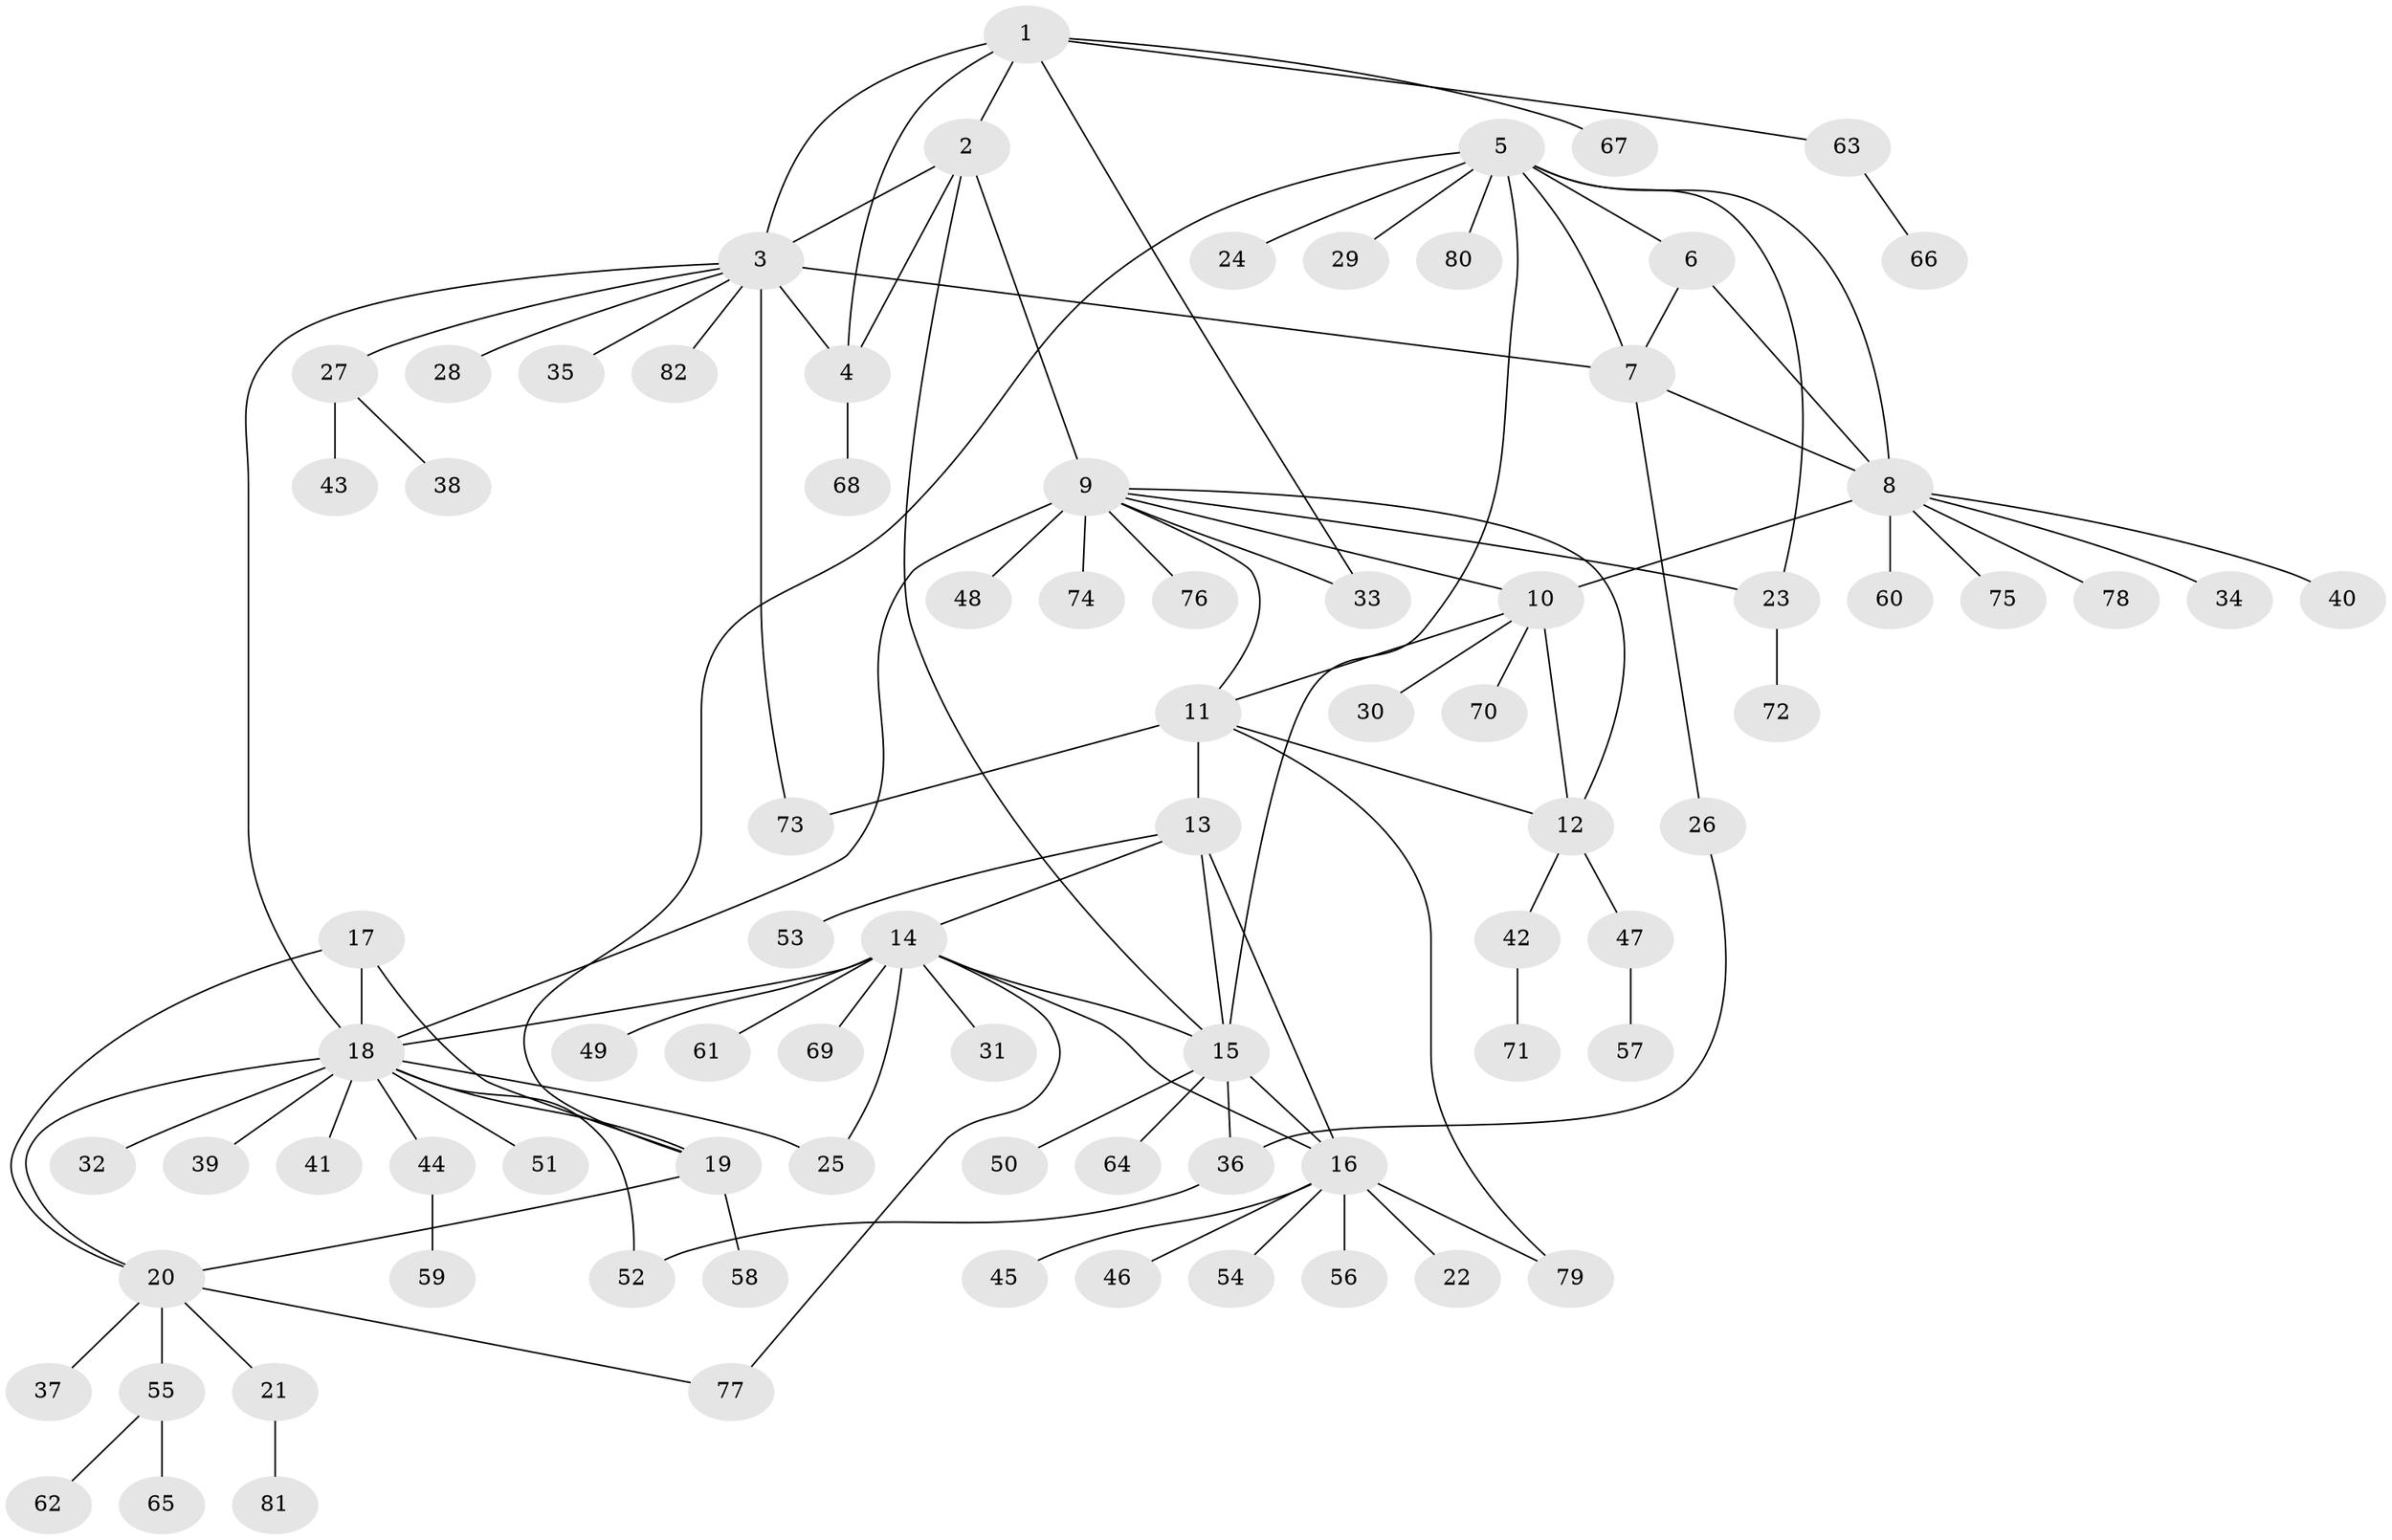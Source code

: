 // Generated by graph-tools (version 1.1) at 2025/55/03/09/25 04:55:00]
// undirected, 82 vertices, 110 edges
graph export_dot {
graph [start="1"]
  node [color=gray90,style=filled];
  1;
  2;
  3;
  4;
  5;
  6;
  7;
  8;
  9;
  10;
  11;
  12;
  13;
  14;
  15;
  16;
  17;
  18;
  19;
  20;
  21;
  22;
  23;
  24;
  25;
  26;
  27;
  28;
  29;
  30;
  31;
  32;
  33;
  34;
  35;
  36;
  37;
  38;
  39;
  40;
  41;
  42;
  43;
  44;
  45;
  46;
  47;
  48;
  49;
  50;
  51;
  52;
  53;
  54;
  55;
  56;
  57;
  58;
  59;
  60;
  61;
  62;
  63;
  64;
  65;
  66;
  67;
  68;
  69;
  70;
  71;
  72;
  73;
  74;
  75;
  76;
  77;
  78;
  79;
  80;
  81;
  82;
  1 -- 2;
  1 -- 3;
  1 -- 4;
  1 -- 33;
  1 -- 63;
  1 -- 67;
  2 -- 3;
  2 -- 4;
  2 -- 9;
  2 -- 15;
  3 -- 4;
  3 -- 7;
  3 -- 18;
  3 -- 27;
  3 -- 28;
  3 -- 35;
  3 -- 73;
  3 -- 82;
  4 -- 68;
  5 -- 6;
  5 -- 7;
  5 -- 8;
  5 -- 15;
  5 -- 19;
  5 -- 23;
  5 -- 24;
  5 -- 29;
  5 -- 80;
  6 -- 7;
  6 -- 8;
  7 -- 8;
  7 -- 26;
  8 -- 10;
  8 -- 34;
  8 -- 40;
  8 -- 60;
  8 -- 75;
  8 -- 78;
  9 -- 10;
  9 -- 11;
  9 -- 12;
  9 -- 18;
  9 -- 23;
  9 -- 33;
  9 -- 48;
  9 -- 74;
  9 -- 76;
  10 -- 11;
  10 -- 12;
  10 -- 30;
  10 -- 70;
  11 -- 12;
  11 -- 13;
  11 -- 73;
  11 -- 79;
  12 -- 42;
  12 -- 47;
  13 -- 14;
  13 -- 15;
  13 -- 16;
  13 -- 53;
  14 -- 15;
  14 -- 16;
  14 -- 18;
  14 -- 25;
  14 -- 31;
  14 -- 49;
  14 -- 61;
  14 -- 69;
  14 -- 77;
  15 -- 16;
  15 -- 36;
  15 -- 50;
  15 -- 64;
  16 -- 22;
  16 -- 45;
  16 -- 46;
  16 -- 54;
  16 -- 56;
  16 -- 79;
  17 -- 18;
  17 -- 19;
  17 -- 20;
  18 -- 19;
  18 -- 20;
  18 -- 25;
  18 -- 32;
  18 -- 39;
  18 -- 41;
  18 -- 44;
  18 -- 51;
  18 -- 52;
  19 -- 20;
  19 -- 58;
  20 -- 21;
  20 -- 37;
  20 -- 55;
  20 -- 77;
  21 -- 81;
  23 -- 72;
  26 -- 36;
  27 -- 38;
  27 -- 43;
  36 -- 52;
  42 -- 71;
  44 -- 59;
  47 -- 57;
  55 -- 62;
  55 -- 65;
  63 -- 66;
}
